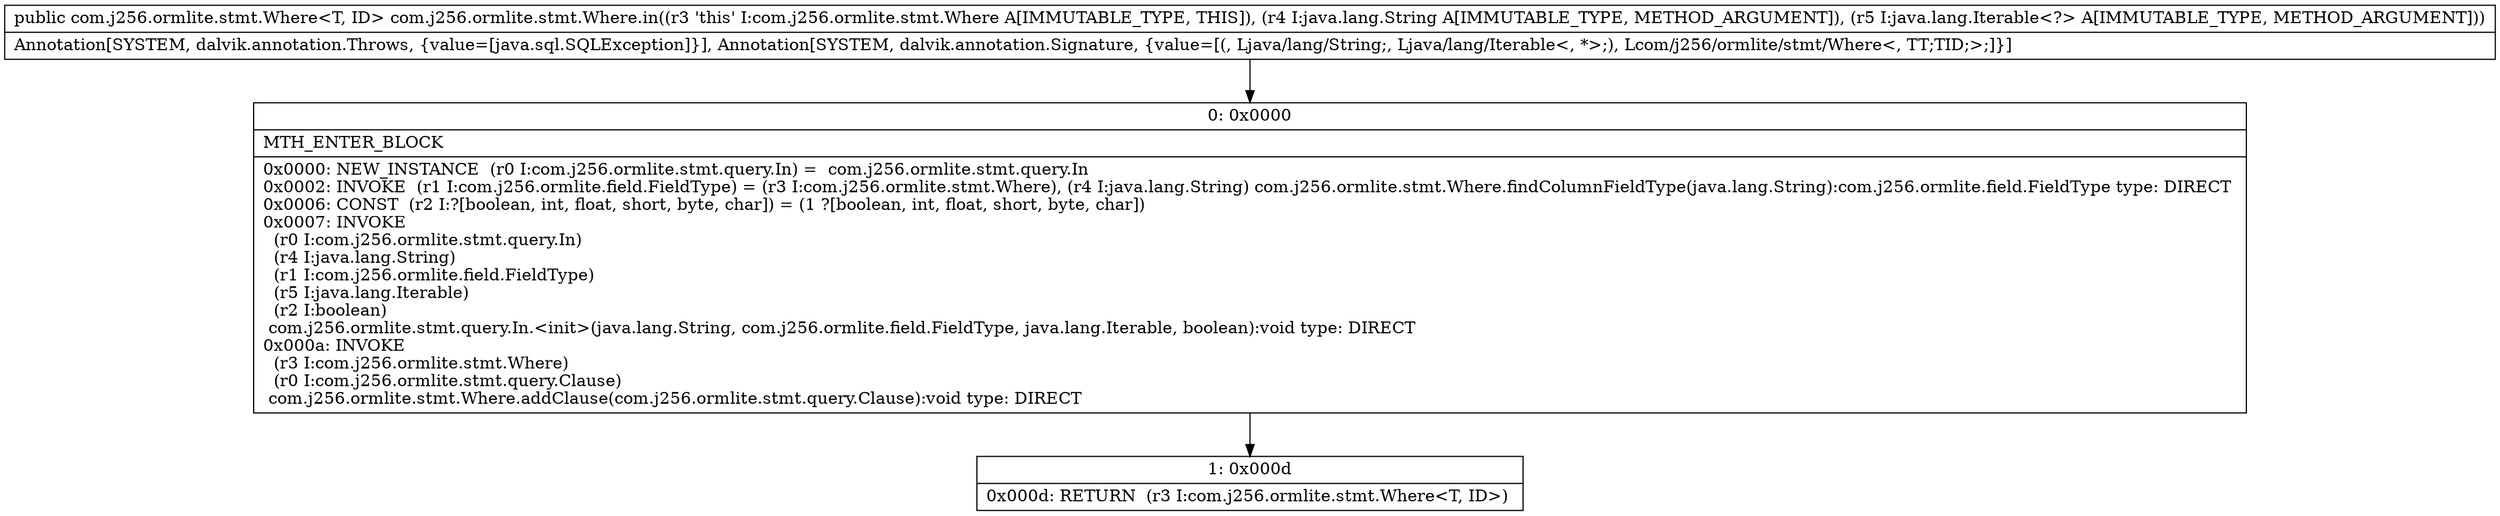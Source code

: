 digraph "CFG forcom.j256.ormlite.stmt.Where.in(Ljava\/lang\/String;Ljava\/lang\/Iterable;)Lcom\/j256\/ormlite\/stmt\/Where;" {
Node_0 [shape=record,label="{0\:\ 0x0000|MTH_ENTER_BLOCK\l|0x0000: NEW_INSTANCE  (r0 I:com.j256.ormlite.stmt.query.In) =  com.j256.ormlite.stmt.query.In \l0x0002: INVOKE  (r1 I:com.j256.ormlite.field.FieldType) = (r3 I:com.j256.ormlite.stmt.Where), (r4 I:java.lang.String) com.j256.ormlite.stmt.Where.findColumnFieldType(java.lang.String):com.j256.ormlite.field.FieldType type: DIRECT \l0x0006: CONST  (r2 I:?[boolean, int, float, short, byte, char]) = (1 ?[boolean, int, float, short, byte, char]) \l0x0007: INVOKE  \l  (r0 I:com.j256.ormlite.stmt.query.In)\l  (r4 I:java.lang.String)\l  (r1 I:com.j256.ormlite.field.FieldType)\l  (r5 I:java.lang.Iterable)\l  (r2 I:boolean)\l com.j256.ormlite.stmt.query.In.\<init\>(java.lang.String, com.j256.ormlite.field.FieldType, java.lang.Iterable, boolean):void type: DIRECT \l0x000a: INVOKE  \l  (r3 I:com.j256.ormlite.stmt.Where)\l  (r0 I:com.j256.ormlite.stmt.query.Clause)\l com.j256.ormlite.stmt.Where.addClause(com.j256.ormlite.stmt.query.Clause):void type: DIRECT \l}"];
Node_1 [shape=record,label="{1\:\ 0x000d|0x000d: RETURN  (r3 I:com.j256.ormlite.stmt.Where\<T, ID\>) \l}"];
MethodNode[shape=record,label="{public com.j256.ormlite.stmt.Where\<T, ID\> com.j256.ormlite.stmt.Where.in((r3 'this' I:com.j256.ormlite.stmt.Where A[IMMUTABLE_TYPE, THIS]), (r4 I:java.lang.String A[IMMUTABLE_TYPE, METHOD_ARGUMENT]), (r5 I:java.lang.Iterable\<?\> A[IMMUTABLE_TYPE, METHOD_ARGUMENT]))  | Annotation[SYSTEM, dalvik.annotation.Throws, \{value=[java.sql.SQLException]\}], Annotation[SYSTEM, dalvik.annotation.Signature, \{value=[(, Ljava\/lang\/String;, Ljava\/lang\/Iterable\<, *\>;), Lcom\/j256\/ormlite\/stmt\/Where\<, TT;TID;\>;]\}]\l}"];
MethodNode -> Node_0;
Node_0 -> Node_1;
}


